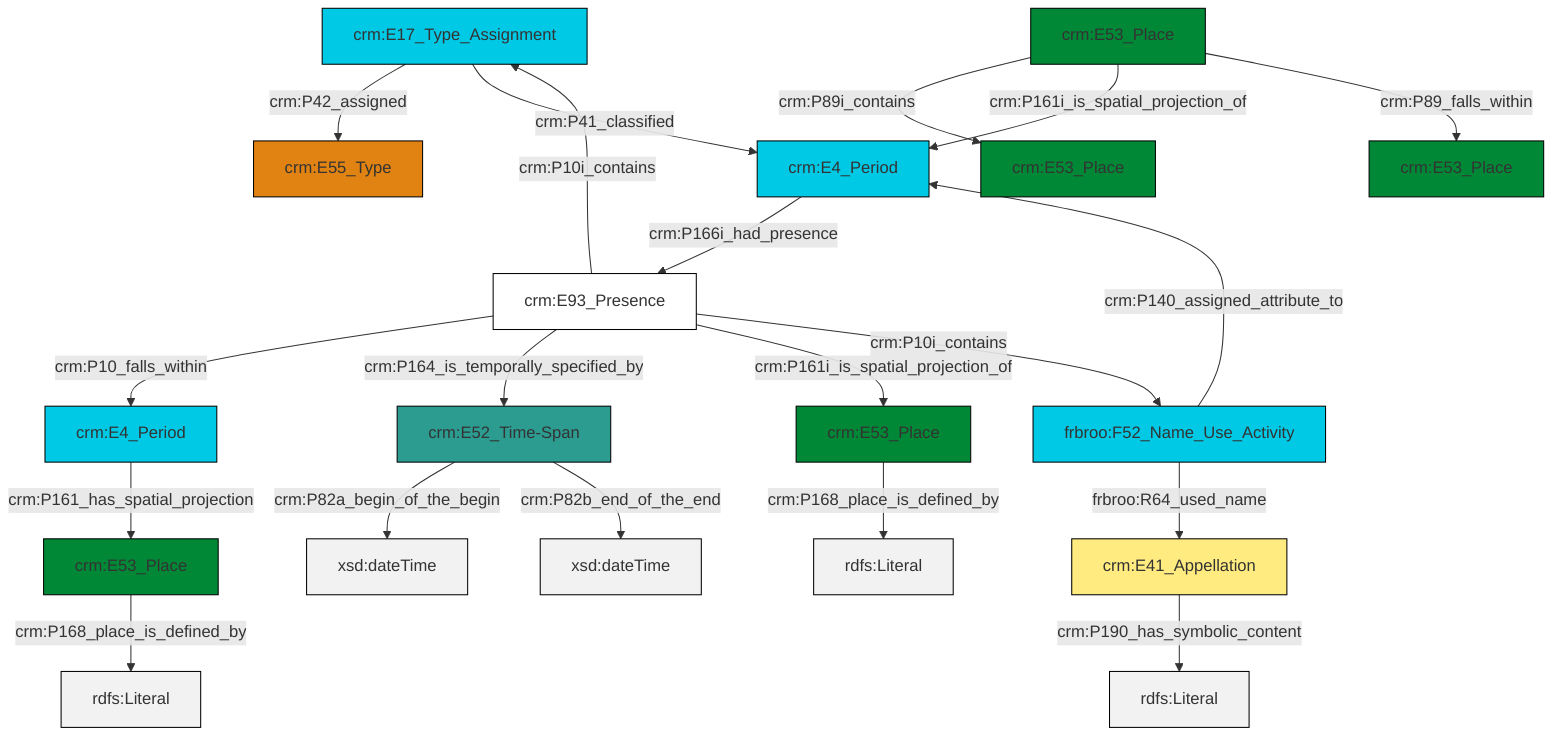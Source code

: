 graph TD
classDef Literal fill:#f2f2f2,stroke:#000000;
classDef CRM_Entity fill:#FFFFFF,stroke:#000000;
classDef Temporal_Entity fill:#00C9E6, stroke:#000000;
classDef Type fill:#E18312, stroke:#000000;
classDef Time-Span fill:#2C9C91, stroke:#000000;
classDef Appellation fill:#FFEB7F, stroke:#000000;
classDef Place fill:#008836, stroke:#000000;
classDef Persistent_Item fill:#B266B2, stroke:#000000;
classDef Conceptual_Object fill:#FFD700, stroke:#000000;
classDef Physical_Thing fill:#D2B48C, stroke:#000000;
classDef Actor fill:#f58aad, stroke:#000000;
classDef PC_Classes fill:#4ce600, stroke:#000000;
classDef Multi fill:#cccccc,stroke:#000000;

0["crm:E17_Type_Assignment"]:::Temporal_Entity -->|crm:P42_assigned| 1["crm:E55_Type"]:::Type
2["crm:E93_Presence"]:::CRM_Entity -->|crm:P10i_contains| 0["crm:E17_Type_Assignment"]:::Temporal_Entity
2["crm:E93_Presence"]:::CRM_Entity -->|crm:P10_falls_within| 4["crm:E4_Period"]:::Temporal_Entity
2["crm:E93_Presence"]:::CRM_Entity -->|crm:P164_is_temporally_specified_by| 5["crm:E52_Time-Span"]:::Time-Span
2["crm:E93_Presence"]:::CRM_Entity -->|crm:P161i_is_spatial_projection_of| 8["crm:E53_Place"]:::Place
5["crm:E52_Time-Span"]:::Time-Span -->|crm:P82a_begin_of_the_begin| 10[xsd:dateTime]:::Literal
8["crm:E53_Place"]:::Place -->|crm:P168_place_is_defined_by| 11[rdfs:Literal]:::Literal
2["crm:E93_Presence"]:::CRM_Entity -->|crm:P10i_contains| 6["frbroo:F52_Name_Use_Activity"]:::Temporal_Entity
0["crm:E17_Type_Assignment"]:::Temporal_Entity -->|crm:P41_classified| 17["crm:E4_Period"]:::Temporal_Entity
20["crm:E53_Place"]:::Place -->|crm:P89i_contains| 21["crm:E53_Place"]:::Place
5["crm:E52_Time-Span"]:::Time-Span -->|crm:P82b_end_of_the_end| 24[xsd:dateTime]:::Literal
6["frbroo:F52_Name_Use_Activity"]:::Temporal_Entity -->|frbroo:R64_used_name| 15["crm:E41_Appellation"]:::Appellation
6["frbroo:F52_Name_Use_Activity"]:::Temporal_Entity -->|crm:P140_assigned_attribute_to| 17["crm:E4_Period"]:::Temporal_Entity
20["crm:E53_Place"]:::Place -->|crm:P161i_is_spatial_projection_of| 17["crm:E4_Period"]:::Temporal_Entity
13["crm:E53_Place"]:::Place -->|crm:P168_place_is_defined_by| 27[rdfs:Literal]:::Literal
17["crm:E4_Period"]:::Temporal_Entity -->|crm:P166i_had_presence| 2["crm:E93_Presence"]:::CRM_Entity
4["crm:E4_Period"]:::Temporal_Entity -->|crm:P161_has_spatial_projection| 13["crm:E53_Place"]:::Place
15["crm:E41_Appellation"]:::Appellation -->|crm:P190_has_symbolic_content| 28[rdfs:Literal]:::Literal
20["crm:E53_Place"]:::Place -->|crm:P89_falls_within| 25["crm:E53_Place"]:::Place